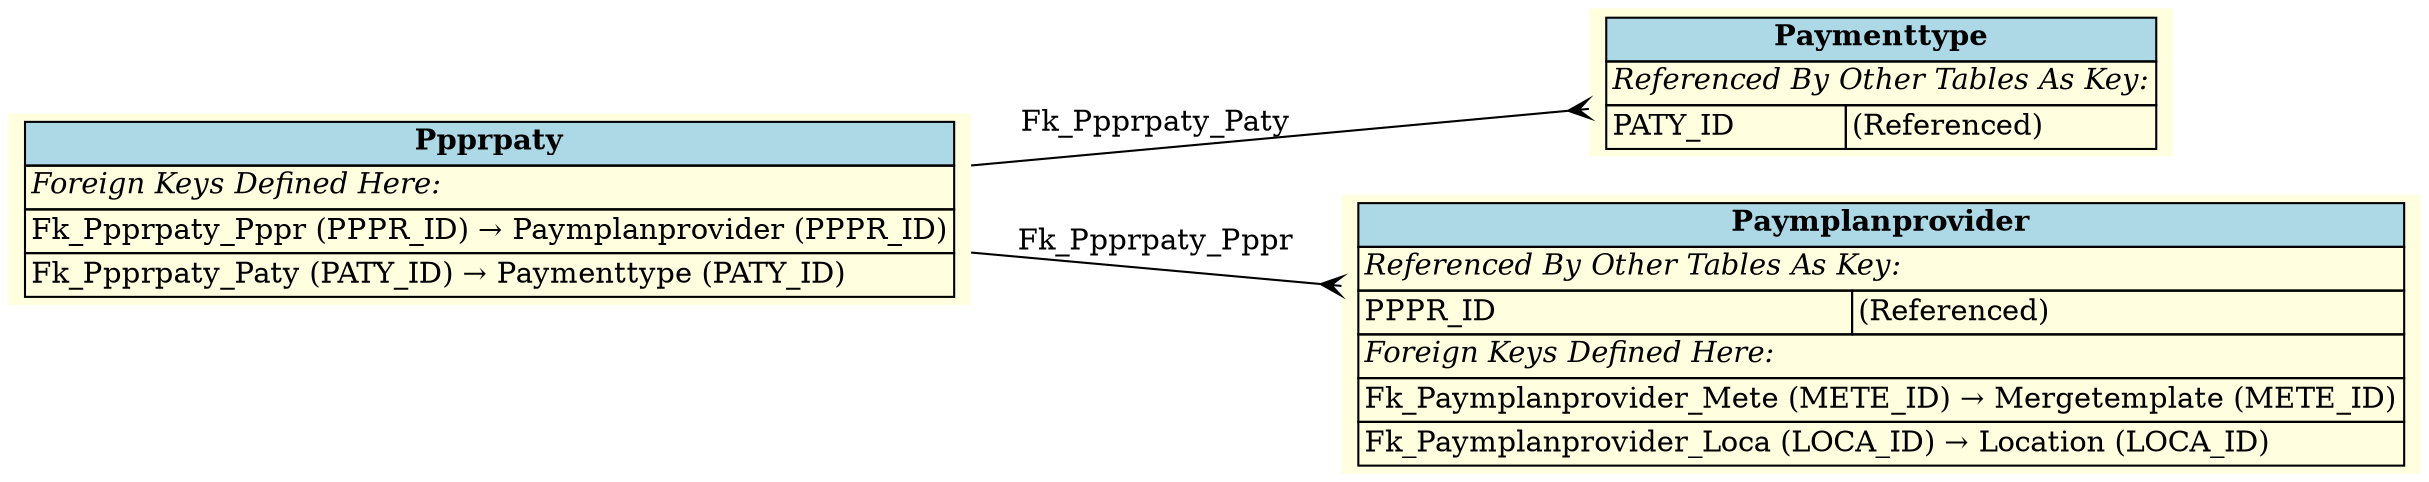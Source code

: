 digraph ERD {
  rankdir=LR;
  node [shape=plaintext, style=filled, fillcolor=lightyellow];
  edge [arrowhead=crow, arrowtail=none, dir=both, labelfontsize=10];

  "Ppprpaty" [
    label=<
    <TABLE BORDER="0" CELLBORDER="1" CELLSPACING="0" BGCOLOR="lightyellow">
      <TR><TD COLSPAN="2" BGCOLOR="lightblue"><B>Ppprpaty</B></TD></TR>
      <TR><TD COLSPAN="2" ALIGN="LEFT"><I>Foreign Keys Defined Here:</I></TD></TR>
      <TR><TD ALIGN="LEFT" COLSPAN="2">Fk_Ppprpaty_Pppr (PPPR_ID) &rarr; Paymplanprovider (PPPR_ID)</TD></TR>
      <TR><TD ALIGN="LEFT" COLSPAN="2">Fk_Ppprpaty_Paty (PATY_ID) &rarr; Paymenttype (PATY_ID)</TD></TR>
    </TABLE>
    >
  ];

  "Paymenttype" [
    label=<
    <TABLE BORDER="0" CELLBORDER="1" CELLSPACING="0" BGCOLOR="lightyellow">
      <TR><TD COLSPAN="2" BGCOLOR="lightblue"><B>Paymenttype</B></TD></TR>
      <TR><TD COLSPAN="2" ALIGN="LEFT"><I>Referenced By Other Tables As Key:</I></TD></TR>
      <TR><TD ALIGN="LEFT">PATY_ID</TD><TD ALIGN="LEFT">(Referenced)</TD></TR>
    </TABLE>
    >
  ];

  "Paymplanprovider" [
    label=<
    <TABLE BORDER="0" CELLBORDER="1" CELLSPACING="0" BGCOLOR="lightyellow">
      <TR><TD COLSPAN="2" BGCOLOR="lightblue"><B>Paymplanprovider</B></TD></TR>
      <TR><TD COLSPAN="2" ALIGN="LEFT"><I>Referenced By Other Tables As Key:</I></TD></TR>
      <TR><TD ALIGN="LEFT">PPPR_ID</TD><TD ALIGN="LEFT">(Referenced)</TD></TR>
      <TR><TD COLSPAN="2" ALIGN="LEFT"><I>Foreign Keys Defined Here:</I></TD></TR>
      <TR><TD ALIGN="LEFT" COLSPAN="2">Fk_Paymplanprovider_Mete (METE_ID) &rarr; Mergetemplate (METE_ID)</TD></TR>
      <TR><TD ALIGN="LEFT" COLSPAN="2">Fk_Paymplanprovider_Loca (LOCA_ID) &rarr; Location (LOCA_ID)</TD></TR>
    </TABLE>
    >
  ];

  "Ppprpaty" -> "Paymenttype" [label=" Fk_Ppprpaty_Paty "];
  "Ppprpaty" -> "Paymplanprovider" [label=" Fk_Ppprpaty_Pppr "];
}
